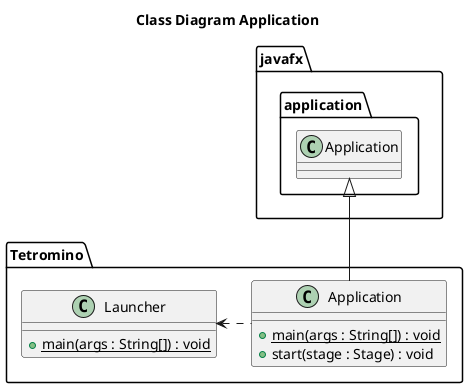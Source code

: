 @startuml

title Class Diagram Application

package Tetromino {

	class Application {
		{static} + main(args : String[]) : void
		+ start(stage : Stage) : void
	}

	class Launcher {
		{static} + main(args : String[]) : void
	}

	Launcher <.right. Application

}

Application -up-|> javafx.application.Application

@enduml

